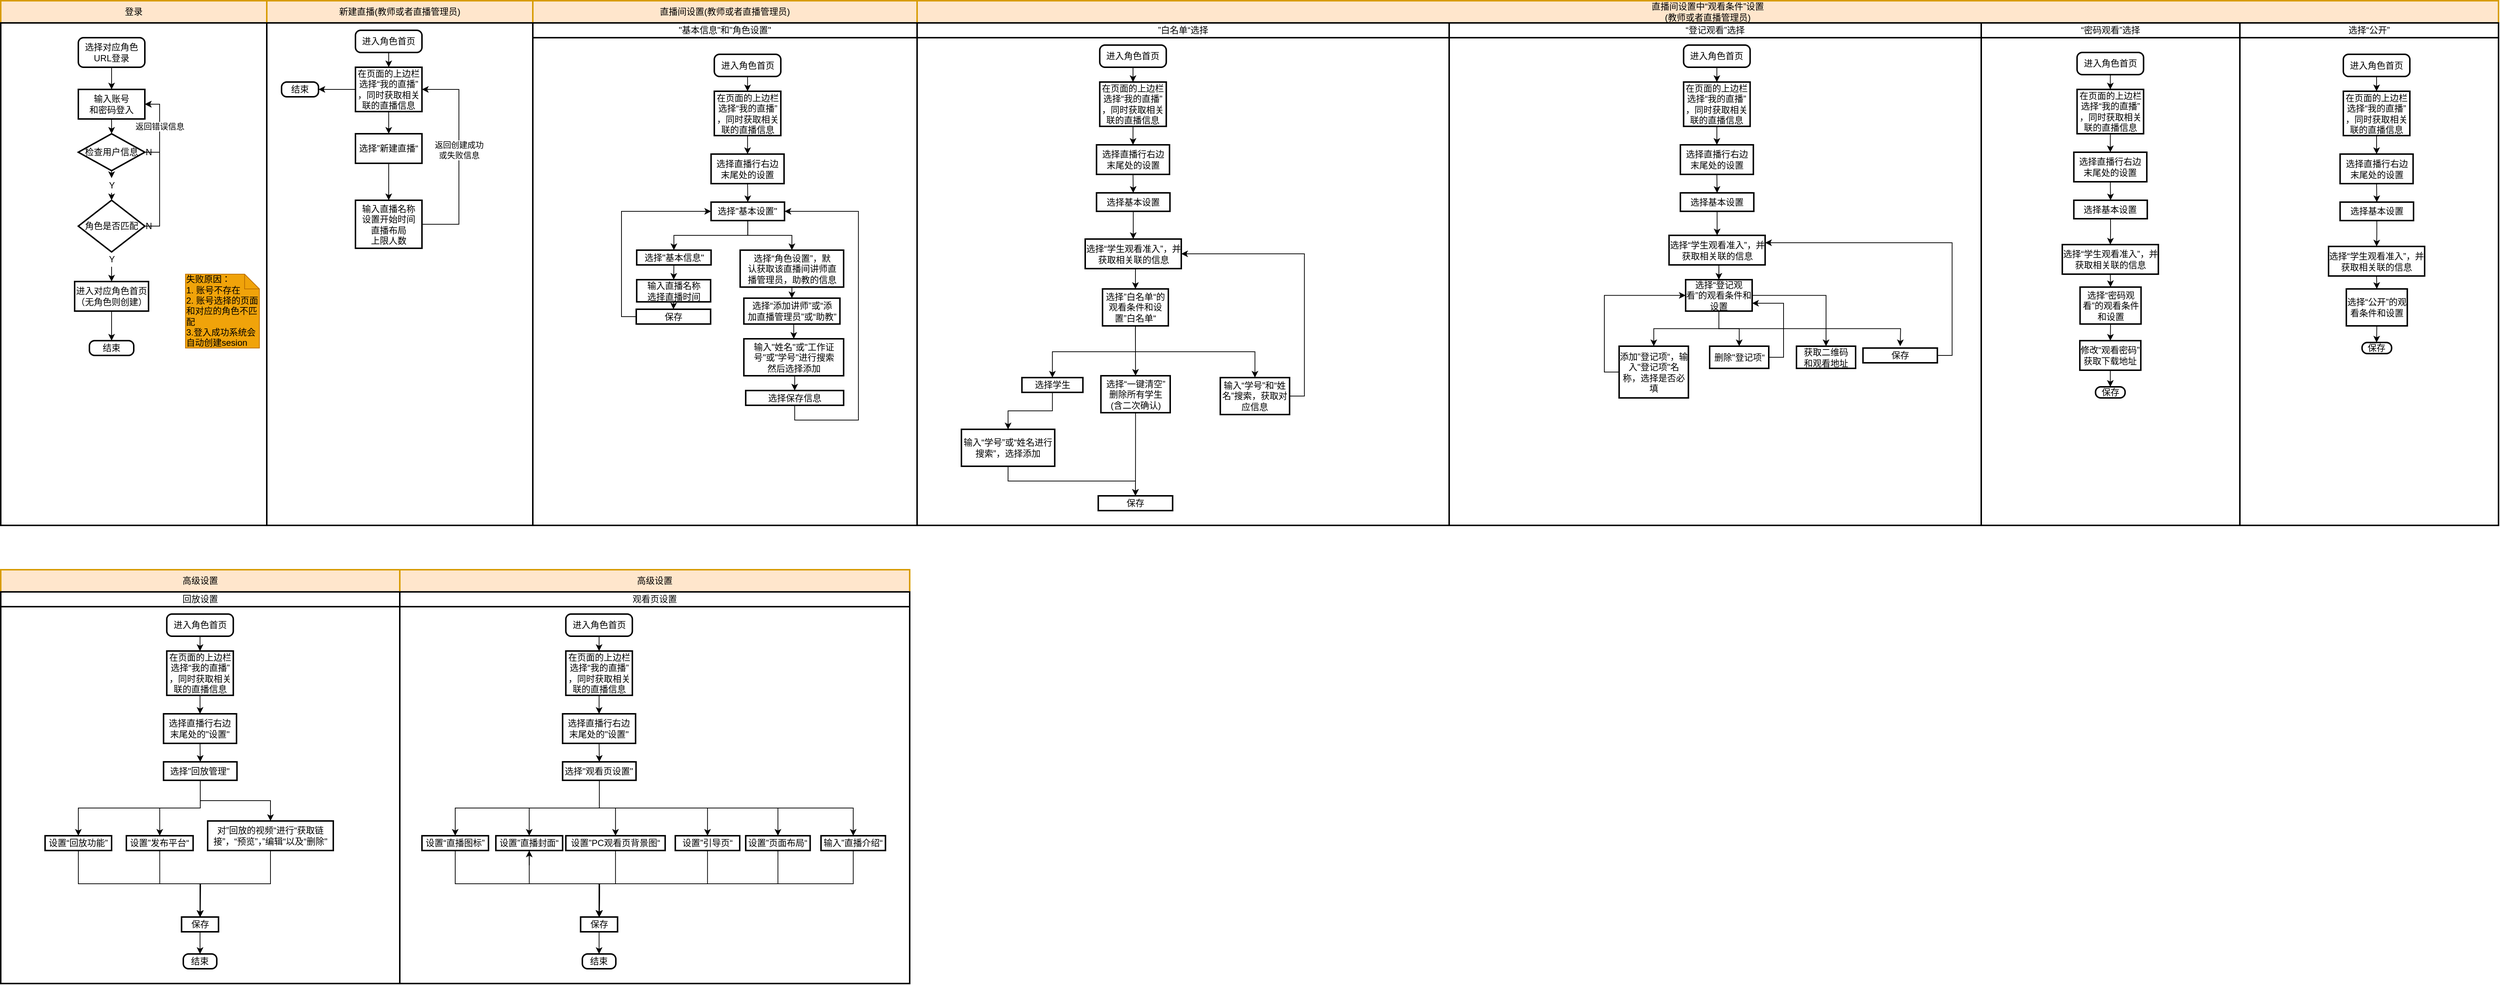 <mxfile version="14.5.8" type="github">
  <diagram id="oA8IyKsF3Yx61ZeQC1-E" name="第 1 页">
    <mxGraphModel dx="1588" dy="1022" grid="1" gridSize="10" guides="1" tooltips="1" connect="1" arrows="0" fold="1" page="0" pageScale="1" pageWidth="827" pageHeight="1169" math="0" shadow="0">
      <root>
        <mxCell id="0" />
        <mxCell id="1" parent="0" />
        <mxCell id="oK837pcb2hJOdp0-e3fJ-58" value="直播间设置(教师或者直播管理员)" style="rounded=0;whiteSpace=wrap;html=1;absoluteArcSize=1;arcSize=14;strokeWidth=2;fillColor=#ffe6cc;strokeColor=#d79b00;" vertex="1" parent="1">
          <mxGeometry x="340" y="-180" width="520" height="30" as="geometry" />
        </mxCell>
        <mxCell id="oK837pcb2hJOdp0-e3fJ-33" value="新建直播(教师或者直播管理员)" style="rounded=0;whiteSpace=wrap;html=1;absoluteArcSize=1;arcSize=14;strokeWidth=2;fillColor=#ffe6cc;strokeColor=#d79b00;" vertex="1" parent="1">
          <mxGeometry x="-20" y="-180" width="360" height="30" as="geometry" />
        </mxCell>
        <mxCell id="wH8P1-acbnSa7T-rEP_i-136" value="登录" style="rounded=0;whiteSpace=wrap;html=1;absoluteArcSize=1;arcSize=14;strokeWidth=2;fillColor=#ffe6cc;strokeColor=#d79b00;" parent="1" vertex="1">
          <mxGeometry x="-380" y="-180" width="360" height="30" as="geometry" />
        </mxCell>
        <mxCell id="oK837pcb2hJOdp0-e3fJ-192" value="直播间设置中“观看条件”设置&lt;br&gt;(教师或者直播管理员)" style="rounded=0;whiteSpace=wrap;html=1;absoluteArcSize=1;arcSize=14;strokeWidth=2;fillColor=#ffe6cc;strokeColor=#d79b00;" vertex="1" parent="1">
          <mxGeometry x="860" y="-180" width="2140" height="30" as="geometry" />
        </mxCell>
        <mxCell id="oK837pcb2hJOdp0-e3fJ-337" value="" style="rounded=0;whiteSpace=wrap;html=1;absoluteArcSize=1;arcSize=14;strokeWidth=2;" vertex="1" parent="1">
          <mxGeometry x="2300" y="-150" width="350" height="680" as="geometry" />
        </mxCell>
        <mxCell id="oK837pcb2hJOdp0-e3fJ-332" value="" style="rounded=0;whiteSpace=wrap;html=1;absoluteArcSize=1;arcSize=14;strokeWidth=2;" vertex="1" parent="1">
          <mxGeometry x="1580" y="-150" width="720" height="680" as="geometry" />
        </mxCell>
        <mxCell id="oK837pcb2hJOdp0-e3fJ-239" value="" style="rounded=0;whiteSpace=wrap;html=1;absoluteArcSize=1;arcSize=14;strokeWidth=2;" vertex="1" parent="1">
          <mxGeometry x="860" y="-150" width="720" height="680" as="geometry" />
        </mxCell>
        <mxCell id="wH8P1-acbnSa7T-rEP_i-134" value="" style="rounded=0;whiteSpace=wrap;html=1;absoluteArcSize=1;arcSize=14;strokeWidth=2;" parent="1" vertex="1">
          <mxGeometry x="-380" y="-150" width="360" height="680" as="geometry" />
        </mxCell>
        <mxCell id="wH8P1-acbnSa7T-rEP_i-140" style="edgeStyle=orthogonalEdgeStyle;rounded=0;orthogonalLoop=1;jettySize=auto;html=1;exitX=0.5;exitY=1;exitDx=0;exitDy=0;" parent="1" source="wH8P1-acbnSa7T-rEP_i-137" target="wH8P1-acbnSa7T-rEP_i-139" edge="1">
          <mxGeometry relative="1" as="geometry" />
        </mxCell>
        <mxCell id="wH8P1-acbnSa7T-rEP_i-137" value="输入账号&lt;br&gt;和密码登入" style="rounded=0;whiteSpace=wrap;html=1;absoluteArcSize=1;arcSize=14;strokeWidth=2;" parent="1" vertex="1">
          <mxGeometry x="-275" y="-60" width="90" height="40" as="geometry" />
        </mxCell>
        <mxCell id="oK837pcb2hJOdp0-e3fJ-7" style="edgeStyle=orthogonalEdgeStyle;rounded=0;orthogonalLoop=1;jettySize=auto;html=1;exitX=0.5;exitY=1;exitDx=0;exitDy=0;exitPerimeter=0;entryX=0.5;entryY=0;entryDx=0;entryDy=0;entryPerimeter=0;" edge="1" parent="1" source="oK837pcb2hJOdp0-e3fJ-8" target="oK837pcb2hJOdp0-e3fJ-6">
          <mxGeometry relative="1" as="geometry" />
        </mxCell>
        <mxCell id="oK837pcb2hJOdp0-e3fJ-26" style="edgeStyle=orthogonalEdgeStyle;rounded=0;orthogonalLoop=1;jettySize=auto;html=1;exitX=1;exitY=0.5;exitDx=0;exitDy=0;exitPerimeter=0;entryX=1;entryY=0.5;entryDx=0;entryDy=0;" edge="1" parent="1" source="wH8P1-acbnSa7T-rEP_i-139" target="wH8P1-acbnSa7T-rEP_i-137">
          <mxGeometry relative="1" as="geometry" />
        </mxCell>
        <mxCell id="wH8P1-acbnSa7T-rEP_i-139" value="检查用户信息&lt;br&gt;" style="strokeWidth=2;html=1;shape=mxgraph.flowchart.decision;whiteSpace=wrap;rounded=0;" parent="1" vertex="1">
          <mxGeometry x="-275" width="90" height="50" as="geometry" />
        </mxCell>
        <mxCell id="oK837pcb2hJOdp0-e3fJ-11" style="edgeStyle=orthogonalEdgeStyle;rounded=0;orthogonalLoop=1;jettySize=auto;html=1;exitX=0.5;exitY=1;exitDx=0;exitDy=0;exitPerimeter=0;entryX=0.5;entryY=0;entryDx=0;entryDy=0;" edge="1" parent="1" source="oK837pcb2hJOdp0-e3fJ-12" target="oK837pcb2hJOdp0-e3fJ-10">
          <mxGeometry relative="1" as="geometry" />
        </mxCell>
        <mxCell id="oK837pcb2hJOdp0-e3fJ-24" style="edgeStyle=orthogonalEdgeStyle;rounded=0;orthogonalLoop=1;jettySize=auto;html=1;exitX=1;exitY=0.5;exitDx=0;exitDy=0;exitPerimeter=0;entryX=1;entryY=0.5;entryDx=0;entryDy=0;" edge="1" parent="1" source="oK837pcb2hJOdp0-e3fJ-6" target="wH8P1-acbnSa7T-rEP_i-137">
          <mxGeometry relative="1" as="geometry">
            <Array as="points">
              <mxPoint x="-165" y="125" />
              <mxPoint x="-165" y="-40" />
            </Array>
          </mxGeometry>
        </mxCell>
        <mxCell id="oK837pcb2hJOdp0-e3fJ-29" value="返回错误信息" style="edgeLabel;html=1;align=center;verticalAlign=middle;resizable=0;points=[];" vertex="1" connectable="0" parent="oK837pcb2hJOdp0-e3fJ-24">
          <mxGeometry x="0.512" relative="1" as="geometry">
            <mxPoint as="offset" />
          </mxGeometry>
        </mxCell>
        <mxCell id="oK837pcb2hJOdp0-e3fJ-6" value="角色是否匹配" style="strokeWidth=2;html=1;shape=mxgraph.flowchart.decision;whiteSpace=wrap;rounded=0;" vertex="1" parent="1">
          <mxGeometry x="-275" y="90" width="90" height="70" as="geometry" />
        </mxCell>
        <mxCell id="oK837pcb2hJOdp0-e3fJ-8" value="Y" style="text;html=1;resizable=0;autosize=1;align=center;verticalAlign=middle;points=[];fillColor=none;strokeColor=none;rounded=0;" vertex="1" parent="1">
          <mxGeometry x="-240" y="60" width="20" height="20" as="geometry" />
        </mxCell>
        <mxCell id="oK837pcb2hJOdp0-e3fJ-9" style="edgeStyle=orthogonalEdgeStyle;rounded=0;orthogonalLoop=1;jettySize=auto;html=1;exitX=0.5;exitY=1;exitDx=0;exitDy=0;exitPerimeter=0;entryX=0.5;entryY=0;entryDx=0;entryDy=0;entryPerimeter=0;" edge="1" parent="1" source="wH8P1-acbnSa7T-rEP_i-139" target="oK837pcb2hJOdp0-e3fJ-8">
          <mxGeometry relative="1" as="geometry">
            <mxPoint x="-230" y="50" as="sourcePoint" />
            <mxPoint x="-230" y="80" as="targetPoint" />
          </mxGeometry>
        </mxCell>
        <mxCell id="oK837pcb2hJOdp0-e3fJ-15" style="edgeStyle=orthogonalEdgeStyle;rounded=0;orthogonalLoop=1;jettySize=auto;html=1;exitX=0.5;exitY=1;exitDx=0;exitDy=0;entryX=0.5;entryY=0;entryDx=0;entryDy=0;" edge="1" parent="1" source="oK837pcb2hJOdp0-e3fJ-10" target="oK837pcb2hJOdp0-e3fJ-14">
          <mxGeometry relative="1" as="geometry" />
        </mxCell>
        <mxCell id="oK837pcb2hJOdp0-e3fJ-10" value="进入对应角色首页&lt;br&gt;（无角色则创建）" style="rounded=0;whiteSpace=wrap;html=1;absoluteArcSize=1;arcSize=14;strokeWidth=2;" vertex="1" parent="1">
          <mxGeometry x="-280" y="200" width="100" height="40" as="geometry" />
        </mxCell>
        <mxCell id="oK837pcb2hJOdp0-e3fJ-12" value="Y" style="text;html=1;resizable=0;autosize=1;align=center;verticalAlign=middle;points=[];fillColor=none;strokeColor=none;rounded=0;" vertex="1" parent="1">
          <mxGeometry x="-240" y="160" width="20" height="20" as="geometry" />
        </mxCell>
        <mxCell id="oK837pcb2hJOdp0-e3fJ-13" style="edgeStyle=orthogonalEdgeStyle;rounded=0;orthogonalLoop=1;jettySize=auto;html=1;exitX=0.5;exitY=1;exitDx=0;exitDy=0;exitPerimeter=0;entryX=0.5;entryY=0;entryDx=0;entryDy=0;" edge="1" parent="1" source="oK837pcb2hJOdp0-e3fJ-6" target="oK837pcb2hJOdp0-e3fJ-12">
          <mxGeometry relative="1" as="geometry">
            <mxPoint x="-230" y="160" as="sourcePoint" />
            <mxPoint x="-230" y="200" as="targetPoint" />
          </mxGeometry>
        </mxCell>
        <mxCell id="oK837pcb2hJOdp0-e3fJ-14" value="结束" style="rounded=1;whiteSpace=wrap;html=1;absoluteArcSize=1;arcSize=14;strokeWidth=2;" vertex="1" parent="1">
          <mxGeometry x="-260" y="280" width="60" height="20" as="geometry" />
        </mxCell>
        <mxCell id="oK837pcb2hJOdp0-e3fJ-19" style="edgeStyle=orthogonalEdgeStyle;rounded=0;orthogonalLoop=1;jettySize=auto;html=1;exitX=0.5;exitY=1;exitDx=0;exitDy=0;entryX=0.5;entryY=0;entryDx=0;entryDy=0;" edge="1" parent="1" source="oK837pcb2hJOdp0-e3fJ-18" target="wH8P1-acbnSa7T-rEP_i-137">
          <mxGeometry relative="1" as="geometry" />
        </mxCell>
        <mxCell id="oK837pcb2hJOdp0-e3fJ-18" value="选择对应角色&lt;br&gt;URL登录" style="rounded=1;whiteSpace=wrap;html=1;absoluteArcSize=1;arcSize=14;strokeWidth=2;" vertex="1" parent="1">
          <mxGeometry x="-275" y="-130" width="90" height="40" as="geometry" />
        </mxCell>
        <mxCell id="oK837pcb2hJOdp0-e3fJ-27" value="N" style="text;html=1;resizable=0;autosize=1;align=center;verticalAlign=middle;points=[];fillColor=none;strokeColor=none;rounded=0;" vertex="1" parent="1">
          <mxGeometry x="-190" y="115" width="20" height="20" as="geometry" />
        </mxCell>
        <mxCell id="oK837pcb2hJOdp0-e3fJ-28" value="N" style="text;html=1;resizable=0;autosize=1;align=center;verticalAlign=middle;points=[];fillColor=none;strokeColor=none;rounded=0;" vertex="1" parent="1">
          <mxGeometry x="-190" y="15" width="20" height="20" as="geometry" />
        </mxCell>
        <mxCell id="oK837pcb2hJOdp0-e3fJ-31" value="&lt;div style=&quot;text-align: left&quot;&gt;&lt;span style=&quot;color: rgb(0 , 0 , 0)&quot;&gt;失败原因：&lt;/span&gt;&lt;/div&gt;&lt;span style=&quot;color: rgb(0 , 0 , 0)&quot;&gt;&lt;div style=&quot;text-align: left&quot;&gt;&lt;span&gt;1. 账号不存在&lt;/span&gt;&lt;/div&gt;&lt;div style=&quot;text-align: left&quot;&gt;&lt;span&gt;2. 账号选择的页面和对应的角色不匹配&lt;/span&gt;&lt;/div&gt;&lt;div style=&quot;text-align: left&quot;&gt;&lt;span&gt;3.登入成功系统会自动创建sesion&lt;/span&gt;&lt;/div&gt;&lt;/span&gt;" style="shape=note;size=20;whiteSpace=wrap;html=1;rounded=1;fillColor=#f0a30a;strokeColor=#BD7000;fontColor=#ffffff;" vertex="1" parent="1">
          <mxGeometry x="-130" y="190" width="100" height="100" as="geometry" />
        </mxCell>
        <mxCell id="oK837pcb2hJOdp0-e3fJ-34" value="" style="rounded=0;whiteSpace=wrap;html=1;absoluteArcSize=1;arcSize=14;strokeWidth=2;" vertex="1" parent="1">
          <mxGeometry x="-20" y="-150" width="360" height="680" as="geometry" />
        </mxCell>
        <mxCell id="oK837pcb2hJOdp0-e3fJ-53" style="edgeStyle=orthogonalEdgeStyle;rounded=0;orthogonalLoop=1;jettySize=auto;html=1;exitX=0.5;exitY=1;exitDx=0;exitDy=0;entryX=0.5;entryY=0;entryDx=0;entryDy=0;" edge="1" parent="1" source="oK837pcb2hJOdp0-e3fJ-35" target="oK837pcb2hJOdp0-e3fJ-43">
          <mxGeometry relative="1" as="geometry" />
        </mxCell>
        <mxCell id="oK837pcb2hJOdp0-e3fJ-35" value="进入角色首页" style="rounded=1;whiteSpace=wrap;html=1;absoluteArcSize=1;arcSize=14;strokeWidth=2;" vertex="1" parent="1">
          <mxGeometry x="100" y="-140" width="90" height="30" as="geometry" />
        </mxCell>
        <mxCell id="oK837pcb2hJOdp0-e3fJ-39" style="edgeStyle=orthogonalEdgeStyle;rounded=0;orthogonalLoop=1;jettySize=auto;html=1;exitX=0.5;exitY=1;exitDx=0;exitDy=0;entryX=0.5;entryY=0;entryDx=0;entryDy=0;" edge="1" parent="1" source="oK837pcb2hJOdp0-e3fJ-36" target="oK837pcb2hJOdp0-e3fJ-38">
          <mxGeometry relative="1" as="geometry" />
        </mxCell>
        <mxCell id="oK837pcb2hJOdp0-e3fJ-36" value="选择”新建直播“" style="rounded=0;whiteSpace=wrap;html=1;absoluteArcSize=1;arcSize=14;strokeWidth=2;" vertex="1" parent="1">
          <mxGeometry x="100" width="90" height="40" as="geometry" />
        </mxCell>
        <mxCell id="oK837pcb2hJOdp0-e3fJ-54" style="edgeStyle=orthogonalEdgeStyle;rounded=0;orthogonalLoop=1;jettySize=auto;html=1;exitX=1;exitY=0.5;exitDx=0;exitDy=0;entryX=1;entryY=0.5;entryDx=0;entryDy=0;" edge="1" parent="1" source="oK837pcb2hJOdp0-e3fJ-38" target="oK837pcb2hJOdp0-e3fJ-43">
          <mxGeometry relative="1" as="geometry">
            <Array as="points">
              <mxPoint x="240" y="123" />
              <mxPoint x="240" y="-60" />
            </Array>
          </mxGeometry>
        </mxCell>
        <mxCell id="oK837pcb2hJOdp0-e3fJ-55" value="返回创建成功&lt;br&gt;或失败信息" style="edgeLabel;html=1;align=center;verticalAlign=middle;resizable=0;points=[];" vertex="1" connectable="0" parent="oK837pcb2hJOdp0-e3fJ-54">
          <mxGeometry x="0.07" relative="1" as="geometry">
            <mxPoint as="offset" />
          </mxGeometry>
        </mxCell>
        <mxCell id="oK837pcb2hJOdp0-e3fJ-38" value="输入直播名称&lt;br&gt;设置开始时间&lt;br&gt;直播布局&lt;br&gt;上限人数" style="rounded=0;whiteSpace=wrap;html=1;absoluteArcSize=1;arcSize=14;strokeWidth=2;" vertex="1" parent="1">
          <mxGeometry x="100" y="90" width="90" height="65" as="geometry" />
        </mxCell>
        <mxCell id="oK837pcb2hJOdp0-e3fJ-45" style="edgeStyle=orthogonalEdgeStyle;rounded=0;orthogonalLoop=1;jettySize=auto;html=1;exitX=0.5;exitY=1;exitDx=0;exitDy=0;entryX=0.5;entryY=0;entryDx=0;entryDy=0;" edge="1" parent="1" source="oK837pcb2hJOdp0-e3fJ-43" target="oK837pcb2hJOdp0-e3fJ-36">
          <mxGeometry relative="1" as="geometry" />
        </mxCell>
        <mxCell id="oK837pcb2hJOdp0-e3fJ-57" style="edgeStyle=orthogonalEdgeStyle;rounded=0;orthogonalLoop=1;jettySize=auto;html=1;exitX=0;exitY=0.5;exitDx=0;exitDy=0;entryX=1;entryY=0.5;entryDx=0;entryDy=0;" edge="1" parent="1" source="oK837pcb2hJOdp0-e3fJ-43" target="oK837pcb2hJOdp0-e3fJ-56">
          <mxGeometry relative="1" as="geometry" />
        </mxCell>
        <mxCell id="oK837pcb2hJOdp0-e3fJ-43" value="在页面的上边栏&lt;br&gt;选择“我的直播”&lt;br&gt;，同时获取相关联的直播信息" style="rounded=0;whiteSpace=wrap;html=1;absoluteArcSize=1;arcSize=14;strokeWidth=2;" vertex="1" parent="1">
          <mxGeometry x="100" y="-90" width="90" height="60" as="geometry" />
        </mxCell>
        <mxCell id="oK837pcb2hJOdp0-e3fJ-56" value="结束" style="rounded=1;whiteSpace=wrap;html=1;absoluteArcSize=1;arcSize=14;strokeWidth=2;" vertex="1" parent="1">
          <mxGeometry y="-70" width="50" height="20" as="geometry" />
        </mxCell>
        <mxCell id="oK837pcb2hJOdp0-e3fJ-59" value="" style="rounded=0;whiteSpace=wrap;html=1;absoluteArcSize=1;arcSize=14;strokeWidth=2;" vertex="1" parent="1">
          <mxGeometry x="340" y="-150" width="520" height="680" as="geometry" />
        </mxCell>
        <mxCell id="oK837pcb2hJOdp0-e3fJ-62" style="edgeStyle=orthogonalEdgeStyle;rounded=0;orthogonalLoop=1;jettySize=auto;html=1;exitX=0.5;exitY=1;exitDx=0;exitDy=0;entryX=0.5;entryY=0;entryDx=0;entryDy=0;" edge="1" parent="1" source="oK837pcb2hJOdp0-e3fJ-60" target="oK837pcb2hJOdp0-e3fJ-61">
          <mxGeometry relative="1" as="geometry" />
        </mxCell>
        <mxCell id="oK837pcb2hJOdp0-e3fJ-60" value="进入角色首页" style="rounded=1;whiteSpace=wrap;html=1;absoluteArcSize=1;arcSize=14;strokeWidth=2;" vertex="1" parent="1">
          <mxGeometry x="585.6" y="-107.5" width="90" height="30" as="geometry" />
        </mxCell>
        <mxCell id="oK837pcb2hJOdp0-e3fJ-64" style="edgeStyle=orthogonalEdgeStyle;rounded=0;orthogonalLoop=1;jettySize=auto;html=1;exitX=0.5;exitY=1;exitDx=0;exitDy=0;entryX=0.5;entryY=0;entryDx=0;entryDy=0;" edge="1" parent="1" source="oK837pcb2hJOdp0-e3fJ-61" target="oK837pcb2hJOdp0-e3fJ-63">
          <mxGeometry relative="1" as="geometry" />
        </mxCell>
        <mxCell id="oK837pcb2hJOdp0-e3fJ-61" value="在页面的上边栏&lt;br&gt;选择“我的直播”&lt;br&gt;，同时获取相关联的直播信息" style="rounded=0;whiteSpace=wrap;html=1;absoluteArcSize=1;arcSize=14;strokeWidth=2;" vertex="1" parent="1">
          <mxGeometry x="585.6" y="-57.5" width="90" height="60" as="geometry" />
        </mxCell>
        <mxCell id="oK837pcb2hJOdp0-e3fJ-66" style="edgeStyle=orthogonalEdgeStyle;rounded=0;orthogonalLoop=1;jettySize=auto;html=1;exitX=0.5;exitY=1;exitDx=0;exitDy=0;entryX=0.5;entryY=0;entryDx=0;entryDy=0;" edge="1" parent="1" source="oK837pcb2hJOdp0-e3fJ-63" target="oK837pcb2hJOdp0-e3fJ-65">
          <mxGeometry relative="1" as="geometry" />
        </mxCell>
        <mxCell id="oK837pcb2hJOdp0-e3fJ-63" value="选择直播行右边&lt;br&gt;末尾处的设置" style="rounded=0;whiteSpace=wrap;html=1;absoluteArcSize=1;arcSize=14;strokeWidth=2;" vertex="1" parent="1">
          <mxGeometry x="581.23" y="27.5" width="98.75" height="40" as="geometry" />
        </mxCell>
        <mxCell id="oK837pcb2hJOdp0-e3fJ-68" style="edgeStyle=orthogonalEdgeStyle;rounded=0;orthogonalLoop=1;jettySize=auto;html=1;exitX=0.5;exitY=1;exitDx=0;exitDy=0;entryX=0.5;entryY=0;entryDx=0;entryDy=0;" edge="1" parent="1" source="oK837pcb2hJOdp0-e3fJ-65" target="oK837pcb2hJOdp0-e3fJ-67">
          <mxGeometry relative="1" as="geometry" />
        </mxCell>
        <mxCell id="oK837pcb2hJOdp0-e3fJ-76" style="edgeStyle=orthogonalEdgeStyle;rounded=0;orthogonalLoop=1;jettySize=auto;html=1;exitX=0.5;exitY=1;exitDx=0;exitDy=0;entryX=0.5;entryY=0;entryDx=0;entryDy=0;" edge="1" parent="1" source="oK837pcb2hJOdp0-e3fJ-65" target="oK837pcb2hJOdp0-e3fJ-74">
          <mxGeometry relative="1" as="geometry" />
        </mxCell>
        <mxCell id="oK837pcb2hJOdp0-e3fJ-65" value="选择&quot;基本设置&quot;" style="rounded=0;whiteSpace=wrap;html=1;absoluteArcSize=1;arcSize=14;strokeWidth=2;" vertex="1" parent="1">
          <mxGeometry x="581.23" y="92.5" width="99.37" height="25" as="geometry" />
        </mxCell>
        <mxCell id="oK837pcb2hJOdp0-e3fJ-70" style="edgeStyle=orthogonalEdgeStyle;rounded=0;orthogonalLoop=1;jettySize=auto;html=1;exitX=0.5;exitY=1;exitDx=0;exitDy=0;entryX=0.5;entryY=0;entryDx=0;entryDy=0;" edge="1" parent="1" source="oK837pcb2hJOdp0-e3fJ-67" target="oK837pcb2hJOdp0-e3fJ-69">
          <mxGeometry relative="1" as="geometry" />
        </mxCell>
        <mxCell id="oK837pcb2hJOdp0-e3fJ-67" value="选择&quot;基本信息&quot;" style="rounded=0;whiteSpace=wrap;html=1;absoluteArcSize=1;arcSize=14;strokeWidth=2;" vertex="1" parent="1">
          <mxGeometry x="480.6" y="157.5" width="100.63" height="20" as="geometry" />
        </mxCell>
        <mxCell id="oK837pcb2hJOdp0-e3fJ-72" style="edgeStyle=orthogonalEdgeStyle;rounded=0;orthogonalLoop=1;jettySize=auto;html=1;exitX=0.5;exitY=1;exitDx=0;exitDy=0;entryX=0.5;entryY=0;entryDx=0;entryDy=0;" edge="1" parent="1" source="oK837pcb2hJOdp0-e3fJ-69" target="oK837pcb2hJOdp0-e3fJ-71">
          <mxGeometry relative="1" as="geometry" />
        </mxCell>
        <mxCell id="oK837pcb2hJOdp0-e3fJ-69" value="输入直播名称&lt;br&gt;选择直播时间" style="rounded=0;whiteSpace=wrap;html=1;absoluteArcSize=1;arcSize=14;strokeWidth=2;" vertex="1" parent="1">
          <mxGeometry x="480.6" y="197.5" width="100" height="30" as="geometry" />
        </mxCell>
        <mxCell id="oK837pcb2hJOdp0-e3fJ-73" style="edgeStyle=orthogonalEdgeStyle;rounded=0;orthogonalLoop=1;jettySize=auto;html=1;exitX=0;exitY=0.5;exitDx=0;exitDy=0;entryX=0;entryY=0.5;entryDx=0;entryDy=0;" edge="1" parent="1" source="oK837pcb2hJOdp0-e3fJ-71" target="oK837pcb2hJOdp0-e3fJ-65">
          <mxGeometry relative="1" as="geometry" />
        </mxCell>
        <mxCell id="oK837pcb2hJOdp0-e3fJ-71" value="保存" style="rounded=0;whiteSpace=wrap;html=1;absoluteArcSize=1;arcSize=14;strokeWidth=2;" vertex="1" parent="1">
          <mxGeometry x="479.97" y="237.5" width="100.63" height="20" as="geometry" />
        </mxCell>
        <mxCell id="oK837pcb2hJOdp0-e3fJ-79" style="edgeStyle=orthogonalEdgeStyle;rounded=0;orthogonalLoop=1;jettySize=auto;html=1;exitX=0.5;exitY=1;exitDx=0;exitDy=0;entryX=0.5;entryY=0;entryDx=0;entryDy=0;" edge="1" parent="1" source="oK837pcb2hJOdp0-e3fJ-74" target="oK837pcb2hJOdp0-e3fJ-78">
          <mxGeometry relative="1" as="geometry" />
        </mxCell>
        <mxCell id="oK837pcb2hJOdp0-e3fJ-74" value="选择“角色设置”，默&lt;br&gt;认获取该直播间讲师直&lt;br&gt;播管理员，助教的信息" style="rounded=0;whiteSpace=wrap;html=1;absoluteArcSize=1;arcSize=14;strokeWidth=2;" vertex="1" parent="1">
          <mxGeometry x="620.6" y="157.5" width="140" height="50" as="geometry" />
        </mxCell>
        <mxCell id="oK837pcb2hJOdp0-e3fJ-81" style="edgeStyle=orthogonalEdgeStyle;rounded=0;orthogonalLoop=1;jettySize=auto;html=1;exitX=0.5;exitY=1;exitDx=0;exitDy=0;entryX=0.5;entryY=0;entryDx=0;entryDy=0;" edge="1" parent="1" source="oK837pcb2hJOdp0-e3fJ-78" target="oK837pcb2hJOdp0-e3fJ-80">
          <mxGeometry relative="1" as="geometry" />
        </mxCell>
        <mxCell id="oK837pcb2hJOdp0-e3fJ-78" value="选择“添加讲师”或“添&lt;br&gt;加直播管理员”或“助教”" style="rounded=0;whiteSpace=wrap;html=1;absoluteArcSize=1;arcSize=14;strokeWidth=2;" vertex="1" parent="1">
          <mxGeometry x="625.6" y="222.5" width="130" height="35" as="geometry" />
        </mxCell>
        <mxCell id="oK837pcb2hJOdp0-e3fJ-83" style="edgeStyle=orthogonalEdgeStyle;rounded=0;orthogonalLoop=1;jettySize=auto;html=1;exitX=0.5;exitY=1;exitDx=0;exitDy=0;entryX=0.5;entryY=0;entryDx=0;entryDy=0;" edge="1" parent="1" source="oK837pcb2hJOdp0-e3fJ-80" target="oK837pcb2hJOdp0-e3fJ-82">
          <mxGeometry relative="1" as="geometry" />
        </mxCell>
        <mxCell id="oK837pcb2hJOdp0-e3fJ-80" value="输入&quot;姓名&quot;或&quot;工作证&lt;br&gt;号&quot;或&quot;学号&quot;进行搜索&lt;br&gt;然后选择添加" style="rounded=0;whiteSpace=wrap;html=1;absoluteArcSize=1;arcSize=14;strokeWidth=2;" vertex="1" parent="1">
          <mxGeometry x="625.6" y="277.5" width="135" height="50" as="geometry" />
        </mxCell>
        <mxCell id="oK837pcb2hJOdp0-e3fJ-84" style="edgeStyle=orthogonalEdgeStyle;rounded=0;orthogonalLoop=1;jettySize=auto;html=1;exitX=0.5;exitY=1;exitDx=0;exitDy=0;entryX=1;entryY=0.5;entryDx=0;entryDy=0;" edge="1" parent="1" source="oK837pcb2hJOdp0-e3fJ-82" target="oK837pcb2hJOdp0-e3fJ-65">
          <mxGeometry relative="1" as="geometry">
            <Array as="points">
              <mxPoint x="694.6" y="387.5" />
              <mxPoint x="780.6" y="387.5" />
              <mxPoint x="780.6" y="105.5" />
            </Array>
          </mxGeometry>
        </mxCell>
        <mxCell id="oK837pcb2hJOdp0-e3fJ-82" value="选择保存信息" style="rounded=0;whiteSpace=wrap;html=1;absoluteArcSize=1;arcSize=14;strokeWidth=2;" vertex="1" parent="1">
          <mxGeometry x="628.1" y="347.5" width="132.5" height="20" as="geometry" />
        </mxCell>
        <mxCell id="oK837pcb2hJOdp0-e3fJ-124" style="edgeStyle=orthogonalEdgeStyle;rounded=0;orthogonalLoop=1;jettySize=auto;html=1;exitX=0.5;exitY=1;exitDx=0;exitDy=0;entryX=0.5;entryY=0;entryDx=0;entryDy=0;" edge="1" parent="1" source="oK837pcb2hJOdp0-e3fJ-125" target="oK837pcb2hJOdp0-e3fJ-127">
          <mxGeometry relative="1" as="geometry" />
        </mxCell>
        <mxCell id="oK837pcb2hJOdp0-e3fJ-125" value="进入角色首页" style="rounded=1;whiteSpace=wrap;html=1;absoluteArcSize=1;arcSize=14;strokeWidth=2;" vertex="1" parent="1">
          <mxGeometry x="1107.19" y="-120" width="90" height="30" as="geometry" />
        </mxCell>
        <mxCell id="oK837pcb2hJOdp0-e3fJ-126" style="edgeStyle=orthogonalEdgeStyle;rounded=0;orthogonalLoop=1;jettySize=auto;html=1;exitX=0.5;exitY=1;exitDx=0;exitDy=0;entryX=0.5;entryY=0;entryDx=0;entryDy=0;" edge="1" parent="1" source="oK837pcb2hJOdp0-e3fJ-127" target="oK837pcb2hJOdp0-e3fJ-129">
          <mxGeometry relative="1" as="geometry" />
        </mxCell>
        <mxCell id="oK837pcb2hJOdp0-e3fJ-127" value="在页面的上边栏&lt;br&gt;选择“我的直播”&lt;br&gt;，同时获取相关联的直播信息" style="rounded=0;whiteSpace=wrap;html=1;absoluteArcSize=1;arcSize=14;strokeWidth=2;" vertex="1" parent="1">
          <mxGeometry x="1107.19" y="-70" width="90" height="60" as="geometry" />
        </mxCell>
        <mxCell id="oK837pcb2hJOdp0-e3fJ-128" style="edgeStyle=orthogonalEdgeStyle;rounded=0;orthogonalLoop=1;jettySize=auto;html=1;exitX=0.5;exitY=1;exitDx=0;exitDy=0;entryX=0.5;entryY=0;entryDx=0;entryDy=0;" edge="1" parent="1" source="oK837pcb2hJOdp0-e3fJ-129" target="oK837pcb2hJOdp0-e3fJ-133">
          <mxGeometry relative="1" as="geometry" />
        </mxCell>
        <mxCell id="oK837pcb2hJOdp0-e3fJ-129" value="选择直播行右边&lt;br&gt;末尾处的设置" style="rounded=0;whiteSpace=wrap;html=1;absoluteArcSize=1;arcSize=14;strokeWidth=2;" vertex="1" parent="1">
          <mxGeometry x="1102.82" y="15" width="98.75" height="40" as="geometry" />
        </mxCell>
        <mxCell id="oK837pcb2hJOdp0-e3fJ-132" style="edgeStyle=orthogonalEdgeStyle;rounded=0;orthogonalLoop=1;jettySize=auto;html=1;exitX=0.5;exitY=1;exitDx=0;exitDy=0;" edge="1" parent="1" source="oK837pcb2hJOdp0-e3fJ-133" target="oK837pcb2hJOdp0-e3fJ-145">
          <mxGeometry relative="1" as="geometry" />
        </mxCell>
        <mxCell id="oK837pcb2hJOdp0-e3fJ-133" value="选择基本设置" style="rounded=0;whiteSpace=wrap;html=1;absoluteArcSize=1;arcSize=14;strokeWidth=2;" vertex="1" parent="1">
          <mxGeometry x="1102.82" y="80" width="99.37" height="25" as="geometry" />
        </mxCell>
        <mxCell id="oK837pcb2hJOdp0-e3fJ-177" style="edgeStyle=orthogonalEdgeStyle;rounded=0;orthogonalLoop=1;jettySize=auto;html=1;exitX=0.5;exitY=1;exitDx=0;exitDy=0;entryX=0.5;entryY=0;entryDx=0;entryDy=0;" edge="1" parent="1" source="oK837pcb2hJOdp0-e3fJ-145" target="oK837pcb2hJOdp0-e3fJ-153">
          <mxGeometry relative="1" as="geometry" />
        </mxCell>
        <mxCell id="oK837pcb2hJOdp0-e3fJ-145" value="选择“学生观看准入”，并&lt;br&gt;获取相关联的信息" style="rounded=0;whiteSpace=wrap;html=1;absoluteArcSize=1;arcSize=14;strokeWidth=2;" vertex="1" parent="1">
          <mxGeometry x="1087.5" y="142.5" width="130" height="40" as="geometry" />
        </mxCell>
        <mxCell id="oK837pcb2hJOdp0-e3fJ-150" style="edgeStyle=orthogonalEdgeStyle;rounded=0;orthogonalLoop=1;jettySize=auto;html=1;exitX=0.5;exitY=1;exitDx=0;exitDy=0;entryX=0.5;entryY=0;entryDx=0;entryDy=0;" edge="1" parent="1" source="oK837pcb2hJOdp0-e3fJ-153" target="oK837pcb2hJOdp0-e3fJ-155">
          <mxGeometry relative="1" as="geometry" />
        </mxCell>
        <mxCell id="oK837pcb2hJOdp0-e3fJ-151" style="edgeStyle=orthogonalEdgeStyle;rounded=0;orthogonalLoop=1;jettySize=auto;html=1;exitX=0.5;exitY=1;exitDx=0;exitDy=0;entryX=0.5;entryY=0;entryDx=0;entryDy=0;" edge="1" parent="1" source="oK837pcb2hJOdp0-e3fJ-153" target="oK837pcb2hJOdp0-e3fJ-159">
          <mxGeometry relative="1" as="geometry" />
        </mxCell>
        <mxCell id="oK837pcb2hJOdp0-e3fJ-152" style="edgeStyle=orthogonalEdgeStyle;rounded=0;orthogonalLoop=1;jettySize=auto;html=1;exitX=0.5;exitY=1;exitDx=0;exitDy=0;entryX=0.5;entryY=0;entryDx=0;entryDy=0;" edge="1" parent="1" source="oK837pcb2hJOdp0-e3fJ-153" target="oK837pcb2hJOdp0-e3fJ-161">
          <mxGeometry relative="1" as="geometry" />
        </mxCell>
        <mxCell id="oK837pcb2hJOdp0-e3fJ-153" value="选择”白名单“的观看条件和设置”白名单“" style="rounded=0;whiteSpace=wrap;html=1;absoluteArcSize=1;arcSize=14;strokeWidth=2;" vertex="1" parent="1">
          <mxGeometry x="1110.94" y="210" width="89.06" height="50" as="geometry" />
        </mxCell>
        <mxCell id="oK837pcb2hJOdp0-e3fJ-154" style="edgeStyle=orthogonalEdgeStyle;rounded=0;orthogonalLoop=1;jettySize=auto;html=1;exitX=0.5;exitY=1;exitDx=0;exitDy=0;entryX=0.5;entryY=0;entryDx=0;entryDy=0;" edge="1" parent="1" source="oK837pcb2hJOdp0-e3fJ-155" target="oK837pcb2hJOdp0-e3fJ-157">
          <mxGeometry relative="1" as="geometry" />
        </mxCell>
        <mxCell id="oK837pcb2hJOdp0-e3fJ-155" value="选择学生" style="rounded=0;whiteSpace=wrap;html=1;absoluteArcSize=1;arcSize=14;strokeWidth=2;" vertex="1" parent="1">
          <mxGeometry x="1001.87" y="330" width="82.5" height="20" as="geometry" />
        </mxCell>
        <mxCell id="oK837pcb2hJOdp0-e3fJ-156" style="edgeStyle=orthogonalEdgeStyle;rounded=0;orthogonalLoop=1;jettySize=auto;html=1;exitX=0.5;exitY=1;exitDx=0;exitDy=0;entryX=0.5;entryY=0;entryDx=0;entryDy=0;" edge="1" parent="1" source="oK837pcb2hJOdp0-e3fJ-157" target="oK837pcb2hJOdp0-e3fJ-163">
          <mxGeometry relative="1" as="geometry" />
        </mxCell>
        <mxCell id="oK837pcb2hJOdp0-e3fJ-157" value="输入“学号”或“姓名进行&lt;br&gt;搜索”，选择添加" style="rounded=0;whiteSpace=wrap;html=1;absoluteArcSize=1;arcSize=14;strokeWidth=2;" vertex="1" parent="1">
          <mxGeometry x="920" y="400" width="126.25" height="50" as="geometry" />
        </mxCell>
        <mxCell id="oK837pcb2hJOdp0-e3fJ-158" style="edgeStyle=orthogonalEdgeStyle;rounded=0;orthogonalLoop=1;jettySize=auto;html=1;exitX=0.5;exitY=1;exitDx=0;exitDy=0;entryX=0.5;entryY=0;entryDx=0;entryDy=0;" edge="1" parent="1" source="oK837pcb2hJOdp0-e3fJ-159" target="oK837pcb2hJOdp0-e3fJ-163">
          <mxGeometry relative="1" as="geometry" />
        </mxCell>
        <mxCell id="oK837pcb2hJOdp0-e3fJ-159" value="选择“一键清空”&lt;br&gt;删除所有学生&lt;br&gt;(含二次确认)" style="rounded=0;whiteSpace=wrap;html=1;absoluteArcSize=1;arcSize=14;strokeWidth=2;" vertex="1" parent="1">
          <mxGeometry x="1108.75" y="327.5" width="93.75" height="50" as="geometry" />
        </mxCell>
        <mxCell id="oK837pcb2hJOdp0-e3fJ-238" style="edgeStyle=orthogonalEdgeStyle;rounded=0;orthogonalLoop=1;jettySize=auto;html=1;exitX=1;exitY=0.5;exitDx=0;exitDy=0;entryX=1;entryY=0.5;entryDx=0;entryDy=0;" edge="1" parent="1" source="oK837pcb2hJOdp0-e3fJ-161" target="oK837pcb2hJOdp0-e3fJ-145">
          <mxGeometry relative="1" as="geometry" />
        </mxCell>
        <mxCell id="oK837pcb2hJOdp0-e3fJ-161" value="输入“学号”和“姓&lt;br&gt;名”搜索，获取对&lt;br&gt;应信息" style="rounded=0;whiteSpace=wrap;html=1;absoluteArcSize=1;arcSize=14;strokeWidth=2;" vertex="1" parent="1">
          <mxGeometry x="1270.31" y="330" width="93.75" height="50" as="geometry" />
        </mxCell>
        <mxCell id="oK837pcb2hJOdp0-e3fJ-163" value="保存" style="rounded=0;whiteSpace=wrap;html=1;absoluteArcSize=1;arcSize=14;strokeWidth=2;" vertex="1" parent="1">
          <mxGeometry x="1105.16" y="490" width="100.63" height="20" as="geometry" />
        </mxCell>
        <mxCell id="oK837pcb2hJOdp0-e3fJ-174" value="&quot;基本信息&quot;和&quot;角色设置&quot;" style="rounded=0;whiteSpace=wrap;html=1;absoluteArcSize=1;arcSize=14;strokeWidth=2;" vertex="1" parent="1">
          <mxGeometry x="340" y="-150" width="520" height="20" as="geometry" />
        </mxCell>
        <mxCell id="oK837pcb2hJOdp0-e3fJ-175" value="”白名单“选择" style="rounded=0;whiteSpace=wrap;html=1;absoluteArcSize=1;arcSize=14;strokeWidth=2;" vertex="1" parent="1">
          <mxGeometry x="860" y="-150" width="720" height="20" as="geometry" />
        </mxCell>
        <mxCell id="oK837pcb2hJOdp0-e3fJ-241" style="edgeStyle=orthogonalEdgeStyle;rounded=0;orthogonalLoop=1;jettySize=auto;html=1;exitX=0.5;exitY=1;exitDx=0;exitDy=0;entryX=0.5;entryY=0;entryDx=0;entryDy=0;" edge="1" parent="1" source="oK837pcb2hJOdp0-e3fJ-242" target="oK837pcb2hJOdp0-e3fJ-244">
          <mxGeometry relative="1" as="geometry" />
        </mxCell>
        <mxCell id="oK837pcb2hJOdp0-e3fJ-242" value="进入角色首页" style="rounded=1;whiteSpace=wrap;html=1;absoluteArcSize=1;arcSize=14;strokeWidth=2;" vertex="1" parent="1">
          <mxGeometry x="1897.26" y="-120" width="90" height="30" as="geometry" />
        </mxCell>
        <mxCell id="oK837pcb2hJOdp0-e3fJ-243" style="edgeStyle=orthogonalEdgeStyle;rounded=0;orthogonalLoop=1;jettySize=auto;html=1;exitX=0.5;exitY=1;exitDx=0;exitDy=0;entryX=0.5;entryY=0;entryDx=0;entryDy=0;" edge="1" parent="1" source="oK837pcb2hJOdp0-e3fJ-244" target="oK837pcb2hJOdp0-e3fJ-246">
          <mxGeometry relative="1" as="geometry" />
        </mxCell>
        <mxCell id="oK837pcb2hJOdp0-e3fJ-244" value="在页面的上边栏&lt;br&gt;选择“我的直播”&lt;br&gt;，同时获取相关联的直播信息" style="rounded=0;whiteSpace=wrap;html=1;absoluteArcSize=1;arcSize=14;strokeWidth=2;" vertex="1" parent="1">
          <mxGeometry x="1897.26" y="-70" width="90" height="60" as="geometry" />
        </mxCell>
        <mxCell id="oK837pcb2hJOdp0-e3fJ-245" style="edgeStyle=orthogonalEdgeStyle;rounded=0;orthogonalLoop=1;jettySize=auto;html=1;exitX=0.5;exitY=1;exitDx=0;exitDy=0;entryX=0.5;entryY=0;entryDx=0;entryDy=0;" edge="1" parent="1" source="oK837pcb2hJOdp0-e3fJ-246" target="oK837pcb2hJOdp0-e3fJ-248">
          <mxGeometry relative="1" as="geometry" />
        </mxCell>
        <mxCell id="oK837pcb2hJOdp0-e3fJ-246" value="选择直播行右边&lt;br&gt;末尾处的设置" style="rounded=0;whiteSpace=wrap;html=1;absoluteArcSize=1;arcSize=14;strokeWidth=2;" vertex="1" parent="1">
          <mxGeometry x="1892.89" y="15" width="98.75" height="40" as="geometry" />
        </mxCell>
        <mxCell id="oK837pcb2hJOdp0-e3fJ-247" style="edgeStyle=orthogonalEdgeStyle;rounded=0;orthogonalLoop=1;jettySize=auto;html=1;exitX=0.5;exitY=1;exitDx=0;exitDy=0;" edge="1" parent="1" source="oK837pcb2hJOdp0-e3fJ-248" target="oK837pcb2hJOdp0-e3fJ-251">
          <mxGeometry relative="1" as="geometry" />
        </mxCell>
        <mxCell id="oK837pcb2hJOdp0-e3fJ-248" value="选择基本设置" style="rounded=0;whiteSpace=wrap;html=1;absoluteArcSize=1;arcSize=14;strokeWidth=2;" vertex="1" parent="1">
          <mxGeometry x="1892.89" y="80" width="99.37" height="25" as="geometry" />
        </mxCell>
        <mxCell id="oK837pcb2hJOdp0-e3fJ-249" style="edgeStyle=orthogonalEdgeStyle;rounded=0;orthogonalLoop=1;jettySize=auto;html=1;exitX=0.5;exitY=1;exitDx=0;exitDy=0;entryX=0.5;entryY=0;entryDx=0;entryDy=0;" edge="1" parent="1" source="oK837pcb2hJOdp0-e3fJ-251" target="oK837pcb2hJOdp0-e3fJ-257">
          <mxGeometry relative="1" as="geometry" />
        </mxCell>
        <mxCell id="oK837pcb2hJOdp0-e3fJ-251" value="选择“学生观看准入”，并&lt;br&gt;获取相关联的信息" style="rounded=0;whiteSpace=wrap;html=1;absoluteArcSize=1;arcSize=14;strokeWidth=2;" vertex="1" parent="1">
          <mxGeometry x="1877.57" y="137.5" width="130" height="40" as="geometry" />
        </mxCell>
        <mxCell id="oK837pcb2hJOdp0-e3fJ-252" style="edgeStyle=orthogonalEdgeStyle;rounded=0;orthogonalLoop=1;jettySize=auto;html=1;exitX=0.5;exitY=1;exitDx=0;exitDy=0;entryX=0.5;entryY=0;entryDx=0;entryDy=0;" edge="1" parent="1" source="oK837pcb2hJOdp0-e3fJ-257" target="oK837pcb2hJOdp0-e3fJ-259">
          <mxGeometry relative="1" as="geometry" />
        </mxCell>
        <mxCell id="oK837pcb2hJOdp0-e3fJ-253" style="edgeStyle=orthogonalEdgeStyle;rounded=0;orthogonalLoop=1;jettySize=auto;html=1;exitX=0.5;exitY=1;exitDx=0;exitDy=0;entryX=0.5;entryY=0;entryDx=0;entryDy=0;" edge="1" parent="1" source="oK837pcb2hJOdp0-e3fJ-257" target="oK837pcb2hJOdp0-e3fJ-261">
          <mxGeometry relative="1" as="geometry" />
        </mxCell>
        <mxCell id="oK837pcb2hJOdp0-e3fJ-254" style="edgeStyle=orthogonalEdgeStyle;rounded=0;orthogonalLoop=1;jettySize=auto;html=1;exitX=0.5;exitY=1;exitDx=0;exitDy=0;" edge="1" parent="1" source="oK837pcb2hJOdp0-e3fJ-257">
          <mxGeometry relative="1" as="geometry">
            <mxPoint x="2190.353" y="287.5" as="targetPoint" />
          </mxGeometry>
        </mxCell>
        <mxCell id="oK837pcb2hJOdp0-e3fJ-255" style="edgeStyle=orthogonalEdgeStyle;rounded=0;orthogonalLoop=1;jettySize=auto;html=1;entryX=0.5;entryY=0;entryDx=0;entryDy=0;" edge="1" parent="1" source="oK837pcb2hJOdp0-e3fJ-257" target="oK837pcb2hJOdp0-e3fJ-264">
          <mxGeometry relative="1" as="geometry" />
        </mxCell>
        <mxCell id="oK837pcb2hJOdp0-e3fJ-257" value="选择“登记观看”的观看条件和设置" style="rounded=0;whiteSpace=wrap;html=1;absoluteArcSize=1;arcSize=14;strokeWidth=2;" vertex="1" parent="1">
          <mxGeometry x="1900" y="197.5" width="90" height="42.5" as="geometry" />
        </mxCell>
        <mxCell id="oK837pcb2hJOdp0-e3fJ-258" style="edgeStyle=orthogonalEdgeStyle;rounded=0;orthogonalLoop=1;jettySize=auto;html=1;exitX=0;exitY=0.5;exitDx=0;exitDy=0;entryX=0;entryY=0.5;entryDx=0;entryDy=0;" edge="1" parent="1" source="oK837pcb2hJOdp0-e3fJ-259" target="oK837pcb2hJOdp0-e3fJ-257">
          <mxGeometry relative="1" as="geometry" />
        </mxCell>
        <mxCell id="oK837pcb2hJOdp0-e3fJ-259" value="添加”登记项“，输入&quot;登记项&quot;名称，选择是否必&lt;br&gt;填" style="rounded=0;whiteSpace=wrap;html=1;absoluteArcSize=1;arcSize=14;strokeWidth=2;" vertex="1" parent="1">
          <mxGeometry x="1810" y="287.5" width="93.75" height="70" as="geometry" />
        </mxCell>
        <mxCell id="oK837pcb2hJOdp0-e3fJ-336" style="edgeStyle=orthogonalEdgeStyle;rounded=0;orthogonalLoop=1;jettySize=auto;html=1;exitX=1;exitY=0.5;exitDx=0;exitDy=0;entryX=1;entryY=0.75;entryDx=0;entryDy=0;" edge="1" parent="1" source="oK837pcb2hJOdp0-e3fJ-261" target="oK837pcb2hJOdp0-e3fJ-257">
          <mxGeometry relative="1" as="geometry" />
        </mxCell>
        <mxCell id="oK837pcb2hJOdp0-e3fJ-261" value="删除&quot;登记项“" style="rounded=0;whiteSpace=wrap;html=1;absoluteArcSize=1;arcSize=14;strokeWidth=2;" vertex="1" parent="1">
          <mxGeometry x="1932.5" y="287.5" width="80" height="30" as="geometry" />
        </mxCell>
        <mxCell id="oK837pcb2hJOdp0-e3fJ-262" style="edgeStyle=orthogonalEdgeStyle;rounded=0;orthogonalLoop=1;jettySize=auto;html=1;exitX=1;exitY=0.5;exitDx=0;exitDy=0;entryX=1;entryY=0.25;entryDx=0;entryDy=0;" edge="1" parent="1" source="oK837pcb2hJOdp0-e3fJ-263" target="oK837pcb2hJOdp0-e3fJ-251">
          <mxGeometry relative="1" as="geometry" />
        </mxCell>
        <mxCell id="oK837pcb2hJOdp0-e3fJ-263" value="保存" style="rounded=0;whiteSpace=wrap;html=1;absoluteArcSize=1;arcSize=14;strokeWidth=2;" vertex="1" parent="1">
          <mxGeometry x="2140.0" y="290" width="100.63" height="20" as="geometry" />
        </mxCell>
        <mxCell id="oK837pcb2hJOdp0-e3fJ-264" value="获取二维码&lt;br&gt;和观看地址" style="rounded=0;whiteSpace=wrap;html=1;absoluteArcSize=1;arcSize=14;strokeWidth=2;" vertex="1" parent="1">
          <mxGeometry x="2050.0" y="287.5" width="80" height="30" as="geometry" />
        </mxCell>
        <mxCell id="oK837pcb2hJOdp0-e3fJ-272" value="“登记观看”选择" style="rounded=0;whiteSpace=wrap;html=1;absoluteArcSize=1;arcSize=14;strokeWidth=2;" vertex="1" parent="1">
          <mxGeometry x="1580" y="-150" width="720" height="20" as="geometry" />
        </mxCell>
        <mxCell id="oK837pcb2hJOdp0-e3fJ-303" style="edgeStyle=orthogonalEdgeStyle;rounded=0;orthogonalLoop=1;jettySize=auto;html=1;exitX=0.5;exitY=1;exitDx=0;exitDy=0;entryX=0.5;entryY=0;entryDx=0;entryDy=0;" edge="1" parent="1" source="oK837pcb2hJOdp0-e3fJ-304" target="oK837pcb2hJOdp0-e3fJ-306">
          <mxGeometry relative="1" as="geometry" />
        </mxCell>
        <mxCell id="oK837pcb2hJOdp0-e3fJ-304" value="进入角色首页" style="rounded=1;whiteSpace=wrap;html=1;absoluteArcSize=1;arcSize=14;strokeWidth=2;" vertex="1" parent="1">
          <mxGeometry x="2429.69" y="-110" width="90" height="30" as="geometry" />
        </mxCell>
        <mxCell id="oK837pcb2hJOdp0-e3fJ-305" style="edgeStyle=orthogonalEdgeStyle;rounded=0;orthogonalLoop=1;jettySize=auto;html=1;exitX=0.5;exitY=1;exitDx=0;exitDy=0;entryX=0.5;entryY=0;entryDx=0;entryDy=0;" edge="1" parent="1" source="oK837pcb2hJOdp0-e3fJ-306" target="oK837pcb2hJOdp0-e3fJ-308">
          <mxGeometry relative="1" as="geometry" />
        </mxCell>
        <mxCell id="oK837pcb2hJOdp0-e3fJ-306" value="在页面的上边栏&lt;br&gt;选择“我的直播”&lt;br&gt;，同时获取相关联的直播信息" style="rounded=0;whiteSpace=wrap;html=1;absoluteArcSize=1;arcSize=14;strokeWidth=2;" vertex="1" parent="1">
          <mxGeometry x="2429.69" y="-60" width="90" height="60" as="geometry" />
        </mxCell>
        <mxCell id="oK837pcb2hJOdp0-e3fJ-307" style="edgeStyle=orthogonalEdgeStyle;rounded=0;orthogonalLoop=1;jettySize=auto;html=1;exitX=0.5;exitY=1;exitDx=0;exitDy=0;entryX=0.5;entryY=0;entryDx=0;entryDy=0;" edge="1" parent="1" source="oK837pcb2hJOdp0-e3fJ-308" target="oK837pcb2hJOdp0-e3fJ-310">
          <mxGeometry relative="1" as="geometry" />
        </mxCell>
        <mxCell id="oK837pcb2hJOdp0-e3fJ-308" value="选择直播行右边&lt;br&gt;末尾处的设置" style="rounded=0;whiteSpace=wrap;html=1;absoluteArcSize=1;arcSize=14;strokeWidth=2;" vertex="1" parent="1">
          <mxGeometry x="2425.32" y="25" width="98.75" height="40" as="geometry" />
        </mxCell>
        <mxCell id="oK837pcb2hJOdp0-e3fJ-309" style="edgeStyle=orthogonalEdgeStyle;rounded=0;orthogonalLoop=1;jettySize=auto;html=1;exitX=0.5;exitY=1;exitDx=0;exitDy=0;" edge="1" parent="1" source="oK837pcb2hJOdp0-e3fJ-310" target="oK837pcb2hJOdp0-e3fJ-313">
          <mxGeometry relative="1" as="geometry" />
        </mxCell>
        <mxCell id="oK837pcb2hJOdp0-e3fJ-310" value="选择基本设置" style="rounded=0;whiteSpace=wrap;html=1;absoluteArcSize=1;arcSize=14;strokeWidth=2;" vertex="1" parent="1">
          <mxGeometry x="2425.32" y="90" width="99.37" height="25" as="geometry" />
        </mxCell>
        <mxCell id="oK837pcb2hJOdp0-e3fJ-312" style="edgeStyle=orthogonalEdgeStyle;rounded=0;orthogonalLoop=1;jettySize=auto;html=1;exitX=0.5;exitY=1;exitDx=0;exitDy=0;entryX=0.5;entryY=0;entryDx=0;entryDy=0;" edge="1" parent="1" source="oK837pcb2hJOdp0-e3fJ-313" target="oK837pcb2hJOdp0-e3fJ-328">
          <mxGeometry relative="1" as="geometry" />
        </mxCell>
        <mxCell id="oK837pcb2hJOdp0-e3fJ-313" value="选择“学生观看准入”，并&lt;br&gt;获取相关联的信息" style="rounded=0;whiteSpace=wrap;html=1;absoluteArcSize=1;arcSize=14;strokeWidth=2;" vertex="1" parent="1">
          <mxGeometry x="2409.69" y="150" width="130" height="40" as="geometry" />
        </mxCell>
        <mxCell id="oK837pcb2hJOdp0-e3fJ-327" style="edgeStyle=orthogonalEdgeStyle;rounded=0;orthogonalLoop=1;jettySize=auto;html=1;exitX=0.5;exitY=1;exitDx=0;exitDy=0;entryX=0.5;entryY=0;entryDx=0;entryDy=0;" edge="1" parent="1" source="oK837pcb2hJOdp0-e3fJ-328" target="oK837pcb2hJOdp0-e3fJ-330">
          <mxGeometry relative="1" as="geometry" />
        </mxCell>
        <mxCell id="oK837pcb2hJOdp0-e3fJ-328" value="选择“密码观看”的观看条件和设置" style="rounded=0;whiteSpace=wrap;html=1;absoluteArcSize=1;arcSize=14;strokeWidth=2;" vertex="1" parent="1">
          <mxGeometry x="2433.75" y="207.5" width="82.5" height="50" as="geometry" />
        </mxCell>
        <mxCell id="oK837pcb2hJOdp0-e3fJ-329" style="edgeStyle=orthogonalEdgeStyle;rounded=0;orthogonalLoop=1;jettySize=auto;html=1;exitX=0.5;exitY=1;exitDx=0;exitDy=0;entryX=0.5;entryY=0;entryDx=0;entryDy=0;" edge="1" parent="1" source="oK837pcb2hJOdp0-e3fJ-330" target="oK837pcb2hJOdp0-e3fJ-331">
          <mxGeometry relative="1" as="geometry" />
        </mxCell>
        <mxCell id="oK837pcb2hJOdp0-e3fJ-330" value="修改“观看密码”&lt;br&gt;获取下载地址" style="rounded=0;whiteSpace=wrap;html=1;absoluteArcSize=1;arcSize=14;strokeWidth=2;" vertex="1" parent="1">
          <mxGeometry x="2433.44" y="280" width="82.5" height="40" as="geometry" />
        </mxCell>
        <mxCell id="oK837pcb2hJOdp0-e3fJ-331" value="保存" style="rounded=1;whiteSpace=wrap;html=1;absoluteArcSize=1;arcSize=14;strokeWidth=2;" vertex="1" parent="1">
          <mxGeometry x="2454.69" y="342.5" width="40" height="15" as="geometry" />
        </mxCell>
        <mxCell id="oK837pcb2hJOdp0-e3fJ-333" value="“密码观看”选择" style="rounded=0;whiteSpace=wrap;html=1;absoluteArcSize=1;arcSize=14;strokeWidth=2;" vertex="1" parent="1">
          <mxGeometry x="2300" y="-150" width="350" height="20" as="geometry" />
        </mxCell>
        <mxCell id="oK837pcb2hJOdp0-e3fJ-339" value="" style="rounded=0;whiteSpace=wrap;html=1;absoluteArcSize=1;arcSize=14;strokeWidth=2;" vertex="1" parent="1">
          <mxGeometry x="2650" y="-150" width="350" height="680" as="geometry" />
        </mxCell>
        <mxCell id="oK837pcb2hJOdp0-e3fJ-340" value="选择“公开”" style="rounded=0;whiteSpace=wrap;html=1;absoluteArcSize=1;arcSize=14;strokeWidth=2;" vertex="1" parent="1">
          <mxGeometry x="2650" y="-150" width="350" height="20" as="geometry" />
        </mxCell>
        <mxCell id="oK837pcb2hJOdp0-e3fJ-341" style="edgeStyle=orthogonalEdgeStyle;rounded=0;orthogonalLoop=1;jettySize=auto;html=1;exitX=0.5;exitY=1;exitDx=0;exitDy=0;entryX=0.5;entryY=0;entryDx=0;entryDy=0;" edge="1" parent="1" source="oK837pcb2hJOdp0-e3fJ-342" target="oK837pcb2hJOdp0-e3fJ-344">
          <mxGeometry relative="1" as="geometry" />
        </mxCell>
        <mxCell id="oK837pcb2hJOdp0-e3fJ-342" value="进入角色首页" style="rounded=1;whiteSpace=wrap;html=1;absoluteArcSize=1;arcSize=14;strokeWidth=2;" vertex="1" parent="1">
          <mxGeometry x="2790.0" y="-107.5" width="90" height="30" as="geometry" />
        </mxCell>
        <mxCell id="oK837pcb2hJOdp0-e3fJ-343" style="edgeStyle=orthogonalEdgeStyle;rounded=0;orthogonalLoop=1;jettySize=auto;html=1;exitX=0.5;exitY=1;exitDx=0;exitDy=0;entryX=0.5;entryY=0;entryDx=0;entryDy=0;" edge="1" parent="1" source="oK837pcb2hJOdp0-e3fJ-344" target="oK837pcb2hJOdp0-e3fJ-346">
          <mxGeometry relative="1" as="geometry" />
        </mxCell>
        <mxCell id="oK837pcb2hJOdp0-e3fJ-344" value="在页面的上边栏&lt;br&gt;选择“我的直播”&lt;br&gt;，同时获取相关联的直播信息" style="rounded=0;whiteSpace=wrap;html=1;absoluteArcSize=1;arcSize=14;strokeWidth=2;" vertex="1" parent="1">
          <mxGeometry x="2790.0" y="-57.5" width="90" height="60" as="geometry" />
        </mxCell>
        <mxCell id="oK837pcb2hJOdp0-e3fJ-345" style="edgeStyle=orthogonalEdgeStyle;rounded=0;orthogonalLoop=1;jettySize=auto;html=1;exitX=0.5;exitY=1;exitDx=0;exitDy=0;entryX=0.5;entryY=0;entryDx=0;entryDy=0;" edge="1" parent="1" source="oK837pcb2hJOdp0-e3fJ-346" target="oK837pcb2hJOdp0-e3fJ-348">
          <mxGeometry relative="1" as="geometry" />
        </mxCell>
        <mxCell id="oK837pcb2hJOdp0-e3fJ-346" value="选择直播行右边&lt;br&gt;末尾处的设置" style="rounded=0;whiteSpace=wrap;html=1;absoluteArcSize=1;arcSize=14;strokeWidth=2;" vertex="1" parent="1">
          <mxGeometry x="2785.63" y="27.5" width="98.75" height="40" as="geometry" />
        </mxCell>
        <mxCell id="oK837pcb2hJOdp0-e3fJ-347" style="edgeStyle=orthogonalEdgeStyle;rounded=0;orthogonalLoop=1;jettySize=auto;html=1;exitX=0.5;exitY=1;exitDx=0;exitDy=0;" edge="1" parent="1" source="oK837pcb2hJOdp0-e3fJ-348" target="oK837pcb2hJOdp0-e3fJ-350">
          <mxGeometry relative="1" as="geometry" />
        </mxCell>
        <mxCell id="oK837pcb2hJOdp0-e3fJ-348" value="选择基本设置" style="rounded=0;whiteSpace=wrap;html=1;absoluteArcSize=1;arcSize=14;strokeWidth=2;" vertex="1" parent="1">
          <mxGeometry x="2785.63" y="92.5" width="99.37" height="25" as="geometry" />
        </mxCell>
        <mxCell id="oK837pcb2hJOdp0-e3fJ-349" style="edgeStyle=orthogonalEdgeStyle;rounded=0;orthogonalLoop=1;jettySize=auto;html=1;exitX=0.5;exitY=1;exitDx=0;exitDy=0;entryX=0.5;entryY=0;entryDx=0;entryDy=0;" edge="1" parent="1" source="oK837pcb2hJOdp0-e3fJ-350" target="oK837pcb2hJOdp0-e3fJ-352">
          <mxGeometry relative="1" as="geometry" />
        </mxCell>
        <mxCell id="oK837pcb2hJOdp0-e3fJ-350" value="选择“学生观看准入”，并&lt;br&gt;获取相关联的信息" style="rounded=0;whiteSpace=wrap;html=1;absoluteArcSize=1;arcSize=14;strokeWidth=2;" vertex="1" parent="1">
          <mxGeometry x="2770" y="152.5" width="130" height="40" as="geometry" />
        </mxCell>
        <mxCell id="oK837pcb2hJOdp0-e3fJ-351" style="edgeStyle=orthogonalEdgeStyle;rounded=0;orthogonalLoop=1;jettySize=auto;html=1;exitX=0.5;exitY=1;exitDx=0;exitDy=0;entryX=0.5;entryY=0;entryDx=0;entryDy=0;" edge="1" parent="1" source="oK837pcb2hJOdp0-e3fJ-352">
          <mxGeometry relative="1" as="geometry">
            <mxPoint x="2835" y="282.5" as="targetPoint" />
          </mxGeometry>
        </mxCell>
        <mxCell id="oK837pcb2hJOdp0-e3fJ-352" value="选择“公开”的观看条件和设置" style="rounded=0;whiteSpace=wrap;html=1;absoluteArcSize=1;arcSize=14;strokeWidth=2;" vertex="1" parent="1">
          <mxGeometry x="2794.06" y="210" width="82.5" height="50" as="geometry" />
        </mxCell>
        <mxCell id="oK837pcb2hJOdp0-e3fJ-356" value="保存" style="rounded=1;whiteSpace=wrap;html=1;absoluteArcSize=1;arcSize=14;strokeWidth=2;" vertex="1" parent="1">
          <mxGeometry x="2815.32" y="282.5" width="40" height="15" as="geometry" />
        </mxCell>
        <mxCell id="oK837pcb2hJOdp0-e3fJ-357" value="高级设置" style="rounded=0;whiteSpace=wrap;html=1;absoluteArcSize=1;arcSize=14;strokeWidth=2;fillColor=#ffe6cc;strokeColor=#d79b00;" vertex="1" parent="1">
          <mxGeometry x="-380" y="590" width="540" height="30" as="geometry" />
        </mxCell>
        <mxCell id="oK837pcb2hJOdp0-e3fJ-358" value="" style="rounded=0;whiteSpace=wrap;html=1;absoluteArcSize=1;arcSize=14;strokeWidth=2;" vertex="1" parent="1">
          <mxGeometry x="-380" y="620" width="540" height="530" as="geometry" />
        </mxCell>
        <mxCell id="oK837pcb2hJOdp0-e3fJ-380" style="edgeStyle=orthogonalEdgeStyle;rounded=0;orthogonalLoop=1;jettySize=auto;html=1;exitX=0.5;exitY=1;exitDx=0;exitDy=0;entryX=0.5;entryY=0;entryDx=0;entryDy=0;" edge="1" parent="1" source="oK837pcb2hJOdp0-e3fJ-381" target="oK837pcb2hJOdp0-e3fJ-383">
          <mxGeometry relative="1" as="geometry" />
        </mxCell>
        <mxCell id="oK837pcb2hJOdp0-e3fJ-381" value="进入角色首页" style="rounded=1;whiteSpace=wrap;html=1;absoluteArcSize=1;arcSize=14;strokeWidth=2;" vertex="1" parent="1">
          <mxGeometry x="-155.31" y="650" width="90" height="30" as="geometry" />
        </mxCell>
        <mxCell id="oK837pcb2hJOdp0-e3fJ-382" style="edgeStyle=orthogonalEdgeStyle;rounded=0;orthogonalLoop=1;jettySize=auto;html=1;exitX=0.5;exitY=1;exitDx=0;exitDy=0;entryX=0.5;entryY=0;entryDx=0;entryDy=0;" edge="1" parent="1" source="oK837pcb2hJOdp0-e3fJ-383" target="oK837pcb2hJOdp0-e3fJ-385">
          <mxGeometry relative="1" as="geometry" />
        </mxCell>
        <mxCell id="oK837pcb2hJOdp0-e3fJ-383" value="在页面的上边栏&lt;br&gt;选择“我的直播”&lt;br&gt;，同时获取相关联的直播信息" style="rounded=0;whiteSpace=wrap;html=1;absoluteArcSize=1;arcSize=14;strokeWidth=2;" vertex="1" parent="1">
          <mxGeometry x="-155.31" y="700" width="90" height="60" as="geometry" />
        </mxCell>
        <mxCell id="oK837pcb2hJOdp0-e3fJ-384" style="edgeStyle=orthogonalEdgeStyle;rounded=0;orthogonalLoop=1;jettySize=auto;html=1;exitX=0.5;exitY=1;exitDx=0;exitDy=0;entryX=0.5;entryY=0;entryDx=0;entryDy=0;" edge="1" parent="1" source="oK837pcb2hJOdp0-e3fJ-385" target="oK837pcb2hJOdp0-e3fJ-387">
          <mxGeometry relative="1" as="geometry" />
        </mxCell>
        <mxCell id="oK837pcb2hJOdp0-e3fJ-385" value="选择直播行右边&lt;br&gt;末尾处的&quot;设置&quot;" style="rounded=0;whiteSpace=wrap;html=1;absoluteArcSize=1;arcSize=14;strokeWidth=2;" vertex="1" parent="1">
          <mxGeometry x="-159.68" y="785" width="98.75" height="40" as="geometry" />
        </mxCell>
        <mxCell id="oK837pcb2hJOdp0-e3fJ-386" style="edgeStyle=orthogonalEdgeStyle;rounded=0;orthogonalLoop=1;jettySize=auto;html=1;exitX=0.5;exitY=1;exitDx=0;exitDy=0;" edge="1" parent="1" source="oK837pcb2hJOdp0-e3fJ-387" target="oK837pcb2hJOdp0-e3fJ-389">
          <mxGeometry relative="1" as="geometry" />
        </mxCell>
        <mxCell id="oK837pcb2hJOdp0-e3fJ-404" style="edgeStyle=orthogonalEdgeStyle;rounded=0;orthogonalLoop=1;jettySize=auto;html=1;exitX=0.5;exitY=1;exitDx=0;exitDy=0;" edge="1" parent="1" source="oK837pcb2hJOdp0-e3fJ-387" target="oK837pcb2hJOdp0-e3fJ-403">
          <mxGeometry relative="1" as="geometry" />
        </mxCell>
        <mxCell id="oK837pcb2hJOdp0-e3fJ-407" style="edgeStyle=orthogonalEdgeStyle;rounded=0;orthogonalLoop=1;jettySize=auto;html=1;exitX=0.5;exitY=1;exitDx=0;exitDy=0;" edge="1" parent="1" source="oK837pcb2hJOdp0-e3fJ-387" target="oK837pcb2hJOdp0-e3fJ-406">
          <mxGeometry relative="1" as="geometry" />
        </mxCell>
        <mxCell id="oK837pcb2hJOdp0-e3fJ-387" value="选择&quot;回放管理&quot;" style="rounded=0;whiteSpace=wrap;html=1;absoluteArcSize=1;arcSize=14;strokeWidth=2;" vertex="1" parent="1">
          <mxGeometry x="-159.68" y="850" width="99.37" height="25" as="geometry" />
        </mxCell>
        <mxCell id="oK837pcb2hJOdp0-e3fJ-409" style="edgeStyle=orthogonalEdgeStyle;rounded=0;orthogonalLoop=1;jettySize=auto;html=1;exitX=0.5;exitY=1;exitDx=0;exitDy=0;entryX=0.5;entryY=0;entryDx=0;entryDy=0;" edge="1" parent="1" source="oK837pcb2hJOdp0-e3fJ-389" target="oK837pcb2hJOdp0-e3fJ-408">
          <mxGeometry relative="1" as="geometry" />
        </mxCell>
        <mxCell id="oK837pcb2hJOdp0-e3fJ-389" value="设置“回放功能”" style="rounded=0;whiteSpace=wrap;html=1;absoluteArcSize=1;arcSize=14;strokeWidth=2;" vertex="1" parent="1">
          <mxGeometry x="-320" y="950" width="90" height="20" as="geometry" />
        </mxCell>
        <mxCell id="oK837pcb2hJOdp0-e3fJ-410" style="edgeStyle=orthogonalEdgeStyle;rounded=0;orthogonalLoop=1;jettySize=auto;html=1;exitX=0.5;exitY=1;exitDx=0;exitDy=0;" edge="1" parent="1" source="oK837pcb2hJOdp0-e3fJ-403">
          <mxGeometry relative="1" as="geometry">
            <mxPoint x="-110" y="1060" as="targetPoint" />
          </mxGeometry>
        </mxCell>
        <mxCell id="oK837pcb2hJOdp0-e3fJ-403" value="&lt;span style=&quot;font-family: &amp;#34;helvetica&amp;#34;&quot;&gt;设置”发布&lt;/span&gt;&lt;span style=&quot;font-family: &amp;#34;helvetica&amp;#34;&quot;&gt;平台“&lt;/span&gt;" style="rounded=0;whiteSpace=wrap;html=1;absoluteArcSize=1;arcSize=14;strokeWidth=2;" vertex="1" parent="1">
          <mxGeometry x="-210" y="950" width="90.31" height="20" as="geometry" />
        </mxCell>
        <mxCell id="oK837pcb2hJOdp0-e3fJ-411" style="edgeStyle=orthogonalEdgeStyle;rounded=0;orthogonalLoop=1;jettySize=auto;html=1;exitX=0.5;exitY=1;exitDx=0;exitDy=0;entryX=0.5;entryY=0;entryDx=0;entryDy=0;" edge="1" parent="1" source="oK837pcb2hJOdp0-e3fJ-406" target="oK837pcb2hJOdp0-e3fJ-408">
          <mxGeometry relative="1" as="geometry" />
        </mxCell>
        <mxCell id="oK837pcb2hJOdp0-e3fJ-406" value="&lt;span style=&quot;font-family: &amp;#34;helvetica&amp;#34;&quot;&gt;对”回放的视频“进&lt;/span&gt;&lt;span style=&quot;font-family: &amp;#34;helvetica&amp;#34;&quot;&gt;行“获取链接”，“预览”&lt;/span&gt;&lt;span style=&quot;font-family: &amp;#34;helvetica&amp;#34;&quot;&gt;，”编辑“以及“删除&quot;&lt;/span&gt;" style="rounded=0;whiteSpace=wrap;html=1;absoluteArcSize=1;arcSize=14;strokeWidth=2;" vertex="1" parent="1">
          <mxGeometry x="-100" y="930" width="170" height="40" as="geometry" />
        </mxCell>
        <mxCell id="oK837pcb2hJOdp0-e3fJ-415" style="edgeStyle=orthogonalEdgeStyle;rounded=0;orthogonalLoop=1;jettySize=auto;html=1;exitX=0.5;exitY=1;exitDx=0;exitDy=0;entryX=0.5;entryY=0;entryDx=0;entryDy=0;" edge="1" parent="1" source="oK837pcb2hJOdp0-e3fJ-408" target="oK837pcb2hJOdp0-e3fJ-414">
          <mxGeometry relative="1" as="geometry" />
        </mxCell>
        <mxCell id="oK837pcb2hJOdp0-e3fJ-408" value="保存" style="rounded=0;whiteSpace=wrap;html=1;absoluteArcSize=1;arcSize=14;strokeWidth=2;" vertex="1" parent="1">
          <mxGeometry x="-135.31" y="1060" width="50" height="20" as="geometry" />
        </mxCell>
        <mxCell id="oK837pcb2hJOdp0-e3fJ-414" value="结束" style="rounded=1;whiteSpace=wrap;html=1;absoluteArcSize=1;arcSize=14;strokeWidth=2;" vertex="1" parent="1">
          <mxGeometry x="-132.96" y="1110" width="45.31" height="20" as="geometry" />
        </mxCell>
        <mxCell id="oK837pcb2hJOdp0-e3fJ-416" value="回放设置" style="rounded=0;whiteSpace=wrap;html=1;absoluteArcSize=1;arcSize=14;strokeWidth=2;" vertex="1" parent="1">
          <mxGeometry x="-380" y="620" width="540" height="20" as="geometry" />
        </mxCell>
        <mxCell id="oK837pcb2hJOdp0-e3fJ-417" value="高级设置" style="rounded=0;whiteSpace=wrap;html=1;absoluteArcSize=1;arcSize=14;strokeWidth=2;fillColor=#ffe6cc;strokeColor=#d79b00;" vertex="1" parent="1">
          <mxGeometry x="160" y="590" width="690" height="30" as="geometry" />
        </mxCell>
        <mxCell id="oK837pcb2hJOdp0-e3fJ-418" value="" style="rounded=0;whiteSpace=wrap;html=1;absoluteArcSize=1;arcSize=14;strokeWidth=2;" vertex="1" parent="1">
          <mxGeometry x="160" y="620" width="690" height="530" as="geometry" />
        </mxCell>
        <mxCell id="oK837pcb2hJOdp0-e3fJ-419" style="edgeStyle=orthogonalEdgeStyle;rounded=0;orthogonalLoop=1;jettySize=auto;html=1;exitX=0.5;exitY=1;exitDx=0;exitDy=0;entryX=0.5;entryY=0;entryDx=0;entryDy=0;" edge="1" parent="1" source="oK837pcb2hJOdp0-e3fJ-420" target="oK837pcb2hJOdp0-e3fJ-422">
          <mxGeometry relative="1" as="geometry" />
        </mxCell>
        <mxCell id="oK837pcb2hJOdp0-e3fJ-420" value="进入角色首页" style="rounded=1;whiteSpace=wrap;html=1;absoluteArcSize=1;arcSize=14;strokeWidth=2;" vertex="1" parent="1">
          <mxGeometry x="384.69" y="650" width="90" height="30" as="geometry" />
        </mxCell>
        <mxCell id="oK837pcb2hJOdp0-e3fJ-421" style="edgeStyle=orthogonalEdgeStyle;rounded=0;orthogonalLoop=1;jettySize=auto;html=1;exitX=0.5;exitY=1;exitDx=0;exitDy=0;entryX=0.5;entryY=0;entryDx=0;entryDy=0;" edge="1" parent="1" source="oK837pcb2hJOdp0-e3fJ-422" target="oK837pcb2hJOdp0-e3fJ-424">
          <mxGeometry relative="1" as="geometry" />
        </mxCell>
        <mxCell id="oK837pcb2hJOdp0-e3fJ-422" value="在页面的上边栏&lt;br&gt;选择“我的直播”&lt;br&gt;，同时获取相关联的直播信息" style="rounded=0;whiteSpace=wrap;html=1;absoluteArcSize=1;arcSize=14;strokeWidth=2;" vertex="1" parent="1">
          <mxGeometry x="384.69" y="700" width="90" height="60" as="geometry" />
        </mxCell>
        <mxCell id="oK837pcb2hJOdp0-e3fJ-423" style="edgeStyle=orthogonalEdgeStyle;rounded=0;orthogonalLoop=1;jettySize=auto;html=1;exitX=0.5;exitY=1;exitDx=0;exitDy=0;entryX=0.5;entryY=0;entryDx=0;entryDy=0;" edge="1" parent="1" source="oK837pcb2hJOdp0-e3fJ-424" target="oK837pcb2hJOdp0-e3fJ-428">
          <mxGeometry relative="1" as="geometry" />
        </mxCell>
        <mxCell id="oK837pcb2hJOdp0-e3fJ-424" value="选择直播行右边&lt;br&gt;末尾处的&quot;设置&quot;" style="rounded=0;whiteSpace=wrap;html=1;absoluteArcSize=1;arcSize=14;strokeWidth=2;" vertex="1" parent="1">
          <mxGeometry x="380.32" y="785" width="98.75" height="40" as="geometry" />
        </mxCell>
        <mxCell id="oK837pcb2hJOdp0-e3fJ-425" style="edgeStyle=orthogonalEdgeStyle;rounded=0;orthogonalLoop=1;jettySize=auto;html=1;exitX=0.5;exitY=1;exitDx=0;exitDy=0;" edge="1" parent="1" source="oK837pcb2hJOdp0-e3fJ-428" target="oK837pcb2hJOdp0-e3fJ-430">
          <mxGeometry relative="1" as="geometry" />
        </mxCell>
        <mxCell id="oK837pcb2hJOdp0-e3fJ-426" style="edgeStyle=orthogonalEdgeStyle;rounded=0;orthogonalLoop=1;jettySize=auto;html=1;exitX=0.5;exitY=1;exitDx=0;exitDy=0;" edge="1" parent="1" source="oK837pcb2hJOdp0-e3fJ-428" target="oK837pcb2hJOdp0-e3fJ-432">
          <mxGeometry relative="1" as="geometry" />
        </mxCell>
        <mxCell id="oK837pcb2hJOdp0-e3fJ-427" style="edgeStyle=orthogonalEdgeStyle;rounded=0;orthogonalLoop=1;jettySize=auto;html=1;exitX=0.5;exitY=1;exitDx=0;exitDy=0;" edge="1" parent="1" source="oK837pcb2hJOdp0-e3fJ-428" target="oK837pcb2hJOdp0-e3fJ-434">
          <mxGeometry relative="1" as="geometry" />
        </mxCell>
        <mxCell id="oK837pcb2hJOdp0-e3fJ-442" style="edgeStyle=orthogonalEdgeStyle;rounded=0;orthogonalLoop=1;jettySize=auto;html=1;exitX=0.5;exitY=1;exitDx=0;exitDy=0;" edge="1" parent="1" source="oK837pcb2hJOdp0-e3fJ-428" target="oK837pcb2hJOdp0-e3fJ-441">
          <mxGeometry relative="1" as="geometry" />
        </mxCell>
        <mxCell id="oK837pcb2hJOdp0-e3fJ-445" style="edgeStyle=orthogonalEdgeStyle;rounded=0;orthogonalLoop=1;jettySize=auto;html=1;exitX=0.5;exitY=1;exitDx=0;exitDy=0;entryX=0.5;entryY=0;entryDx=0;entryDy=0;" edge="1" parent="1" source="oK837pcb2hJOdp0-e3fJ-428" target="oK837pcb2hJOdp0-e3fJ-444">
          <mxGeometry relative="1" as="geometry" />
        </mxCell>
        <mxCell id="oK837pcb2hJOdp0-e3fJ-448" style="edgeStyle=orthogonalEdgeStyle;rounded=0;orthogonalLoop=1;jettySize=auto;html=1;exitX=0.5;exitY=1;exitDx=0;exitDy=0;entryX=0.5;entryY=0;entryDx=0;entryDy=0;" edge="1" parent="1" source="oK837pcb2hJOdp0-e3fJ-428" target="oK837pcb2hJOdp0-e3fJ-447">
          <mxGeometry relative="1" as="geometry" />
        </mxCell>
        <mxCell id="oK837pcb2hJOdp0-e3fJ-428" value="选择&quot;观看页设置&quot;" style="rounded=0;whiteSpace=wrap;html=1;absoluteArcSize=1;arcSize=14;strokeWidth=2;" vertex="1" parent="1">
          <mxGeometry x="380.32" y="850" width="99.37" height="25" as="geometry" />
        </mxCell>
        <mxCell id="oK837pcb2hJOdp0-e3fJ-429" style="edgeStyle=orthogonalEdgeStyle;rounded=0;orthogonalLoop=1;jettySize=auto;html=1;exitX=0.5;exitY=1;exitDx=0;exitDy=0;entryX=0.5;entryY=0;entryDx=0;entryDy=0;" edge="1" parent="1" source="oK837pcb2hJOdp0-e3fJ-430" target="oK837pcb2hJOdp0-e3fJ-436">
          <mxGeometry relative="1" as="geometry" />
        </mxCell>
        <mxCell id="oK837pcb2hJOdp0-e3fJ-430" value="设置“直播图标”" style="rounded=0;whiteSpace=wrap;html=1;absoluteArcSize=1;arcSize=14;strokeWidth=2;" vertex="1" parent="1">
          <mxGeometry x="190" y="950" width="90" height="20" as="geometry" />
        </mxCell>
        <mxCell id="oK837pcb2hJOdp0-e3fJ-431" style="edgeStyle=orthogonalEdgeStyle;rounded=0;orthogonalLoop=1;jettySize=auto;html=1;exitX=0.5;exitY=1;exitDx=0;exitDy=0;" edge="1" parent="1" source="oK837pcb2hJOdp0-e3fJ-432">
          <mxGeometry relative="1" as="geometry">
            <mxPoint x="430" y="1060" as="targetPoint" />
          </mxGeometry>
        </mxCell>
        <mxCell id="oK837pcb2hJOdp0-e3fJ-432" value="&lt;span style=&quot;font-family: &amp;#34;helvetica&amp;#34;&quot;&gt;设置”直播封面&lt;/span&gt;&lt;span style=&quot;font-family: &amp;#34;helvetica&amp;#34;&quot;&gt;“&lt;/span&gt;" style="rounded=0;whiteSpace=wrap;html=1;absoluteArcSize=1;arcSize=14;strokeWidth=2;" vertex="1" parent="1">
          <mxGeometry x="290.01" y="950" width="90.31" height="20" as="geometry" />
        </mxCell>
        <mxCell id="oK837pcb2hJOdp0-e3fJ-433" style="edgeStyle=orthogonalEdgeStyle;rounded=0;orthogonalLoop=1;jettySize=auto;html=1;exitX=0.5;exitY=1;exitDx=0;exitDy=0;entryX=0.5;entryY=0;entryDx=0;entryDy=0;" edge="1" parent="1" source="oK837pcb2hJOdp0-e3fJ-434" target="oK837pcb2hJOdp0-e3fJ-436">
          <mxGeometry relative="1" as="geometry" />
        </mxCell>
        <mxCell id="oK837pcb2hJOdp0-e3fJ-434" value="&lt;font face=&quot;helvetica&quot;&gt;设置”PC观看页背景图“&lt;/font&gt;" style="rounded=0;whiteSpace=wrap;html=1;absoluteArcSize=1;arcSize=14;strokeWidth=2;" vertex="1" parent="1">
          <mxGeometry x="384.69" y="950" width="134.4" height="20" as="geometry" />
        </mxCell>
        <mxCell id="oK837pcb2hJOdp0-e3fJ-435" style="edgeStyle=orthogonalEdgeStyle;rounded=0;orthogonalLoop=1;jettySize=auto;html=1;exitX=0.5;exitY=1;exitDx=0;exitDy=0;entryX=0.5;entryY=0;entryDx=0;entryDy=0;" edge="1" parent="1" source="oK837pcb2hJOdp0-e3fJ-436" target="oK837pcb2hJOdp0-e3fJ-437">
          <mxGeometry relative="1" as="geometry" />
        </mxCell>
        <mxCell id="oK837pcb2hJOdp0-e3fJ-436" value="保存" style="rounded=0;whiteSpace=wrap;html=1;absoluteArcSize=1;arcSize=14;strokeWidth=2;" vertex="1" parent="1">
          <mxGeometry x="404.69" y="1060" width="50" height="20" as="geometry" />
        </mxCell>
        <mxCell id="oK837pcb2hJOdp0-e3fJ-437" value="结束" style="rounded=1;whiteSpace=wrap;html=1;absoluteArcSize=1;arcSize=14;strokeWidth=2;" vertex="1" parent="1">
          <mxGeometry x="407.04" y="1110" width="45.31" height="20" as="geometry" />
        </mxCell>
        <mxCell id="oK837pcb2hJOdp0-e3fJ-438" value="观看页设置" style="rounded=0;whiteSpace=wrap;html=1;absoluteArcSize=1;arcSize=14;strokeWidth=2;" vertex="1" parent="1">
          <mxGeometry x="160" y="620" width="690" height="20" as="geometry" />
        </mxCell>
        <mxCell id="oK837pcb2hJOdp0-e3fJ-440" style="edgeStyle=orthogonalEdgeStyle;rounded=0;orthogonalLoop=1;jettySize=auto;html=1;exitX=0.5;exitY=1;exitDx=0;exitDy=0;" edge="1" parent="1" source="oK837pcb2hJOdp0-e3fJ-432" target="oK837pcb2hJOdp0-e3fJ-432">
          <mxGeometry relative="1" as="geometry" />
        </mxCell>
        <mxCell id="oK837pcb2hJOdp0-e3fJ-443" style="edgeStyle=orthogonalEdgeStyle;rounded=0;orthogonalLoop=1;jettySize=auto;html=1;exitX=0.5;exitY=1;exitDx=0;exitDy=0;entryX=0.5;entryY=0;entryDx=0;entryDy=0;" edge="1" parent="1" source="oK837pcb2hJOdp0-e3fJ-441" target="oK837pcb2hJOdp0-e3fJ-436">
          <mxGeometry relative="1" as="geometry" />
        </mxCell>
        <mxCell id="oK837pcb2hJOdp0-e3fJ-441" value="&lt;font face=&quot;helvetica&quot;&gt;设置”引导页“&lt;/font&gt;" style="rounded=0;whiteSpace=wrap;html=1;absoluteArcSize=1;arcSize=14;strokeWidth=2;" vertex="1" parent="1">
          <mxGeometry x="532.8" y="950" width="87.2" height="20" as="geometry" />
        </mxCell>
        <mxCell id="oK837pcb2hJOdp0-e3fJ-446" style="edgeStyle=orthogonalEdgeStyle;rounded=0;orthogonalLoop=1;jettySize=auto;html=1;exitX=0.5;exitY=1;exitDx=0;exitDy=0;entryX=0.5;entryY=0;entryDx=0;entryDy=0;" edge="1" parent="1" source="oK837pcb2hJOdp0-e3fJ-444" target="oK837pcb2hJOdp0-e3fJ-436">
          <mxGeometry relative="1" as="geometry" />
        </mxCell>
        <mxCell id="oK837pcb2hJOdp0-e3fJ-444" value="&lt;font face=&quot;helvetica&quot;&gt;设置”页面布局“&lt;/font&gt;" style="rounded=0;whiteSpace=wrap;html=1;absoluteArcSize=1;arcSize=14;strokeWidth=2;" vertex="1" parent="1">
          <mxGeometry x="628.1" y="950" width="87.2" height="20" as="geometry" />
        </mxCell>
        <mxCell id="oK837pcb2hJOdp0-e3fJ-449" style="edgeStyle=orthogonalEdgeStyle;rounded=0;orthogonalLoop=1;jettySize=auto;html=1;exitX=0.5;exitY=1;exitDx=0;exitDy=0;" edge="1" parent="1" source="oK837pcb2hJOdp0-e3fJ-447">
          <mxGeometry relative="1" as="geometry">
            <mxPoint x="430" y="1060" as="targetPoint" />
          </mxGeometry>
        </mxCell>
        <mxCell id="oK837pcb2hJOdp0-e3fJ-447" value="&lt;font face=&quot;helvetica&quot;&gt;输入”直播介绍“&lt;/font&gt;" style="rounded=0;whiteSpace=wrap;html=1;absoluteArcSize=1;arcSize=14;strokeWidth=2;" vertex="1" parent="1">
          <mxGeometry x="730.0" y="950" width="87.2" height="20" as="geometry" />
        </mxCell>
      </root>
    </mxGraphModel>
  </diagram>
</mxfile>
